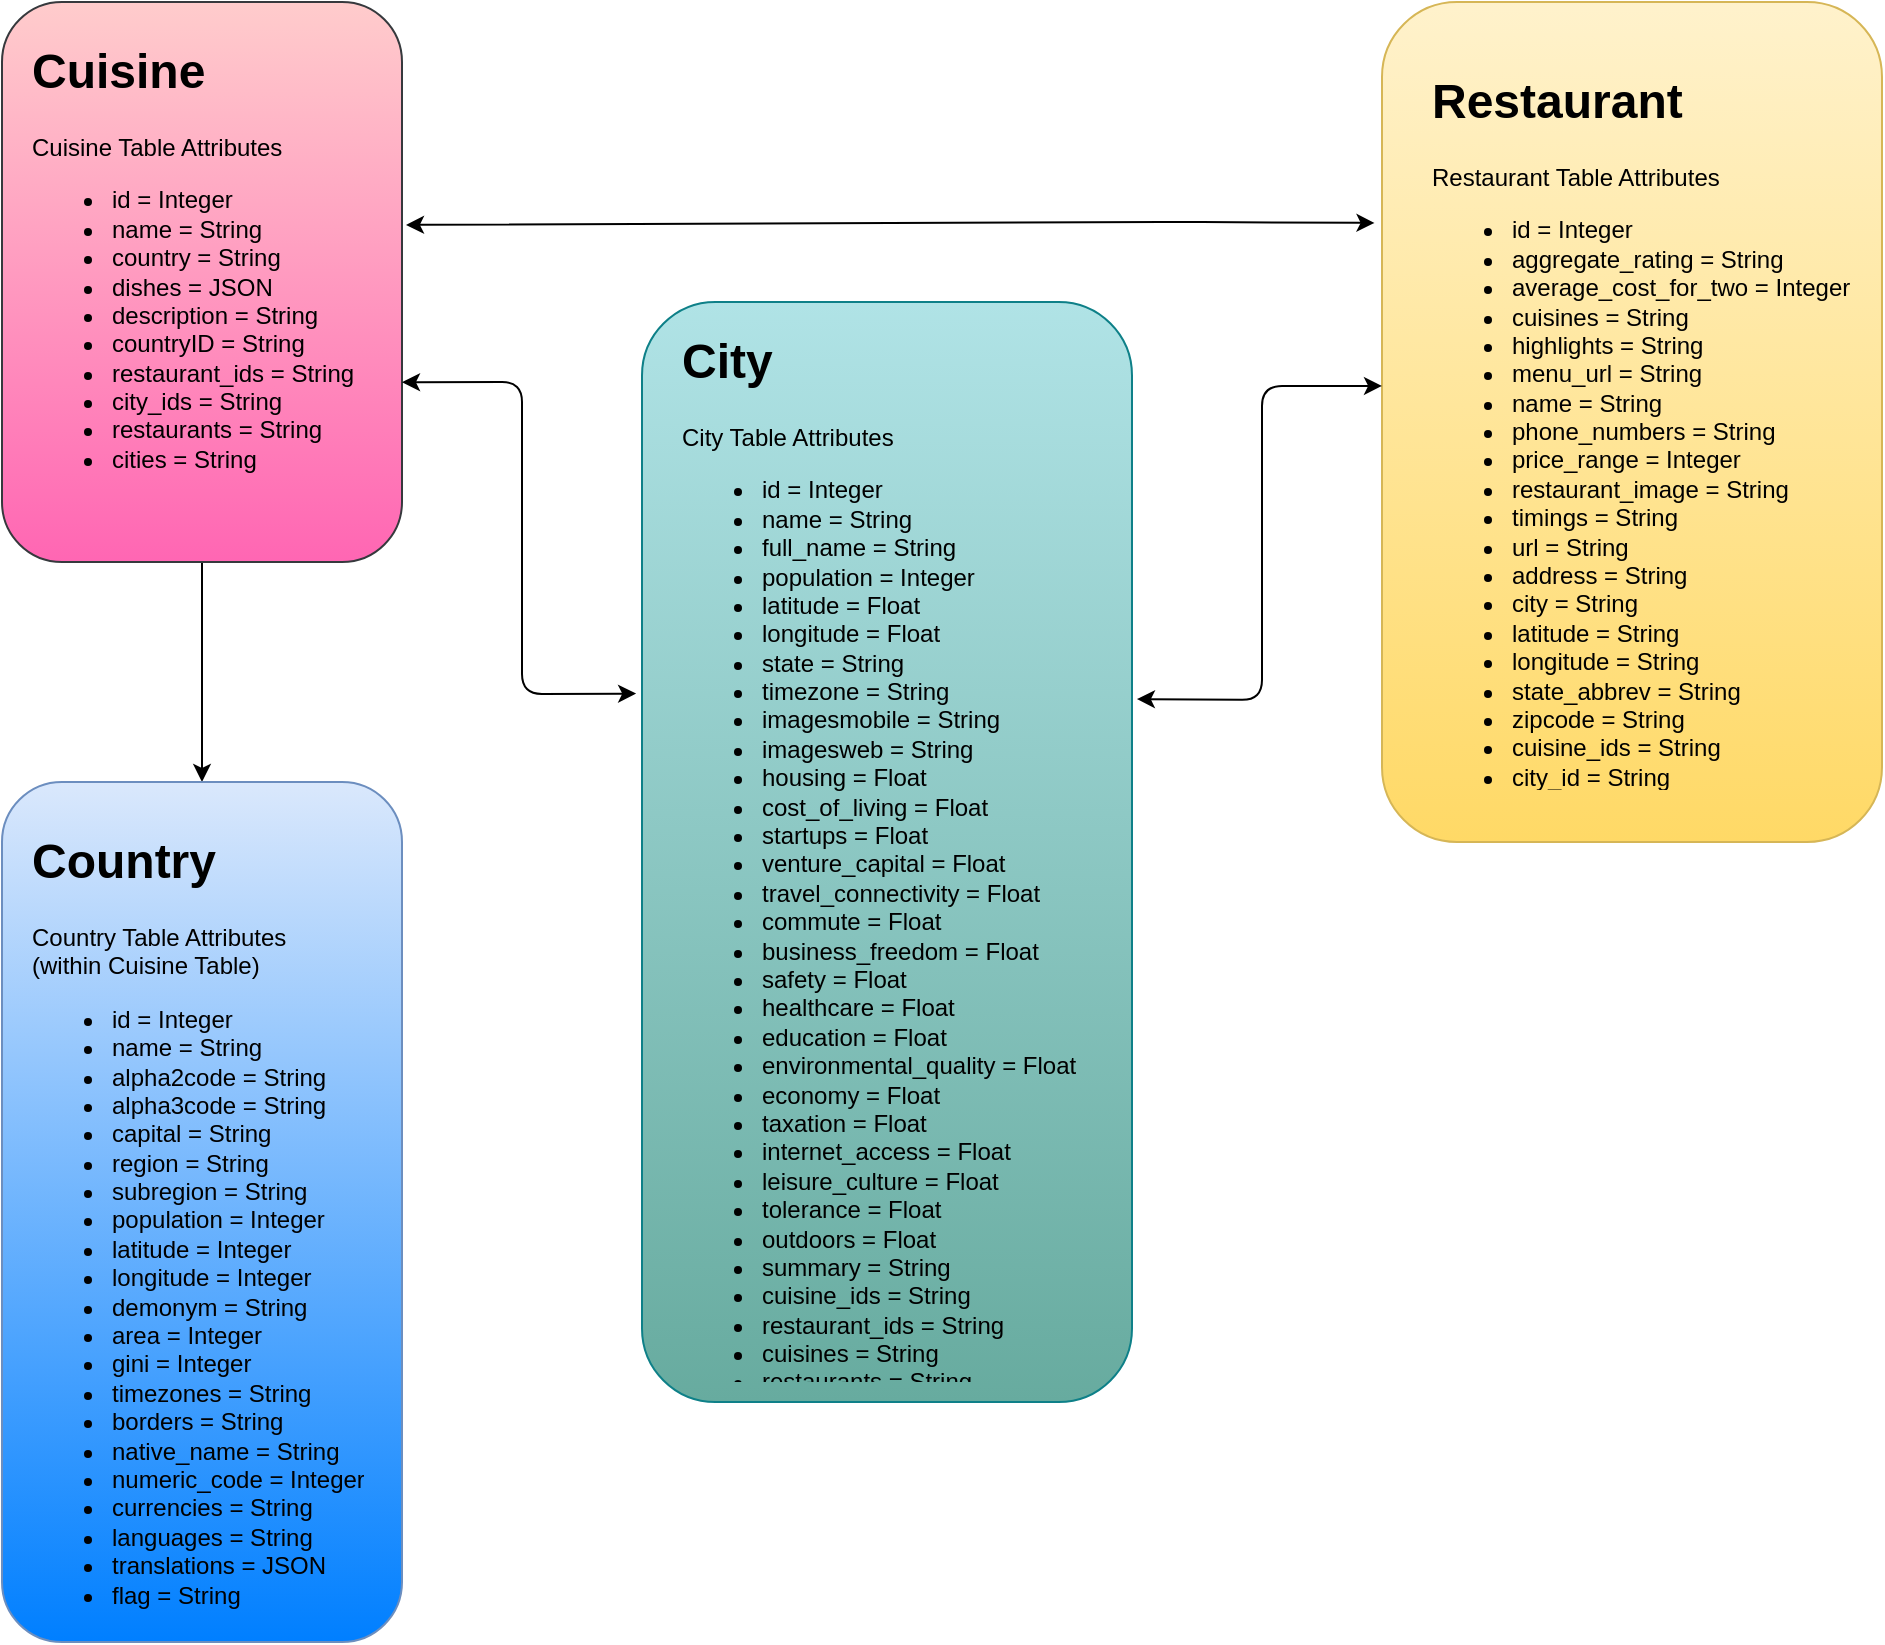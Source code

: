 <mxfile version="14.5.1" type="gitlab">
  <diagram id="JgNja9hiJComwc5C3hM6" name="Page-1">
    <mxGraphModel dx="2597" dy="1751" grid="1" gridSize="10" guides="1" tooltips="1" connect="1" arrows="1" fold="1" page="1" pageScale="1" pageWidth="850" pageHeight="1100" math="0" shadow="0">
      <root>
        <mxCell id="0" />
        <mxCell id="1" parent="0" />
        <mxCell id="UpJNLPIh-vOPXC1zRX3_-14" style="edgeStyle=orthogonalEdgeStyle;rounded=0;orthogonalLoop=1;jettySize=auto;html=1;entryX=0.5;entryY=0;entryDx=0;entryDy=0;" edge="1" parent="1" source="G5MLiU9EDqKhmN2XC5zn-6" target="G5MLiU9EDqKhmN2XC5zn-9">
          <mxGeometry relative="1" as="geometry" />
        </mxCell>
        <mxCell id="G5MLiU9EDqKhmN2XC5zn-6" value="" style="rounded=1;whiteSpace=wrap;html=1;fillColor=#ffcccc;strokeColor=#36393d;gradientColor=#FF66B3;" parent="1" vertex="1">
          <mxGeometry x="60" y="50" width="200" height="280" as="geometry" />
        </mxCell>
        <mxCell id="G5MLiU9EDqKhmN2XC5zn-7" value="" style="rounded=1;whiteSpace=wrap;html=1;fillColor=#b0e3e6;strokeColor=#0e8088;gradientColor=#67AB9F;" parent="1" vertex="1">
          <mxGeometry x="380" y="200" width="245" height="550" as="geometry" />
        </mxCell>
        <mxCell id="G5MLiU9EDqKhmN2XC5zn-8" value="" style="rounded=1;whiteSpace=wrap;html=1;fillColor=#fff2cc;strokeColor=#d6b656;gradientColor=#ffd966;" parent="1" vertex="1">
          <mxGeometry x="750" y="50" width="250" height="420" as="geometry" />
        </mxCell>
        <mxCell id="G5MLiU9EDqKhmN2XC5zn-9" value="" style="rounded=1;whiteSpace=wrap;html=1;fillColor=#dae8fc;strokeColor=#6c8ebf;gradientColor=#007FFF;" parent="1" vertex="1">
          <mxGeometry x="60" y="440" width="200" height="430" as="geometry" />
        </mxCell>
        <mxCell id="G5MLiU9EDqKhmN2XC5zn-10" value="&lt;h1&gt;Cuisine&lt;/h1&gt;&lt;p&gt;Cuisine Table Attributes&lt;/p&gt;&lt;ul&gt;&lt;li&gt;id = Integer&lt;/li&gt;&lt;li&gt;name = String&lt;/li&gt;&lt;li&gt;country = String&lt;/li&gt;&lt;li&gt;dishes = JSON&lt;/li&gt;&lt;li&gt;description = String&lt;/li&gt;&lt;li&gt;countryID = String&lt;/li&gt;&lt;li&gt;restaurant_ids = String&lt;/li&gt;&lt;li&gt;city_ids = String&lt;/li&gt;&lt;li&gt;restaurants = String&lt;/li&gt;&lt;li&gt;cities = String&lt;/li&gt;&lt;/ul&gt;&lt;p&gt;&lt;/p&gt;" style="text;html=1;strokeColor=none;fillColor=none;spacing=5;spacingTop=-20;whiteSpace=wrap;overflow=hidden;rounded=0;" parent="1" vertex="1">
          <mxGeometry x="70" y="65" width="180" height="250" as="geometry" />
        </mxCell>
        <mxCell id="G5MLiU9EDqKhmN2XC5zn-11" value="&lt;h1&gt;City&lt;/h1&gt;&lt;div&gt;City Table Attributes&lt;/div&gt;&lt;div&gt;&lt;ul&gt;&lt;li&gt;id = Integer&lt;/li&gt;&lt;li&gt;name = String&lt;/li&gt;&lt;li&gt;full_name = String&lt;/li&gt;&lt;li&gt;population = Integer&lt;/li&gt;&lt;li&gt;latitude = Float&lt;/li&gt;&lt;li&gt;longitude = Float&lt;/li&gt;&lt;li&gt;state = String&lt;/li&gt;&lt;li&gt;timezone = String&lt;/li&gt;&lt;li&gt;imagesmobile = String&lt;/li&gt;&lt;li&gt;imagesweb = String&lt;/li&gt;&lt;li&gt;housing = Float&lt;/li&gt;&lt;li&gt;cost_of_living = Float&lt;/li&gt;&lt;li&gt;startups = Float&lt;/li&gt;&lt;li&gt;venture_capital = Float&lt;/li&gt;&lt;li&gt;travel_connectivity = Float&lt;/li&gt;&lt;li&gt;commute = Float&lt;/li&gt;&lt;li&gt;business_freedom = Float&lt;/li&gt;&lt;li&gt;safety = Float&lt;/li&gt;&lt;li&gt;healthcare = Float&lt;/li&gt;&lt;li&gt;education = Float&lt;/li&gt;&lt;li&gt;environmental_quality = Float&lt;/li&gt;&lt;li&gt;economy = Float&lt;/li&gt;&lt;li&gt;taxation = Float&lt;/li&gt;&lt;li&gt;internet_access = Float&lt;/li&gt;&lt;li&gt;leisure_culture = Float&lt;/li&gt;&lt;li&gt;tolerance = Float&lt;/li&gt;&lt;li&gt;outdoors = Float&lt;/li&gt;&lt;li&gt;summary = String&lt;/li&gt;&lt;li&gt;cuisine_ids = String&lt;/li&gt;&lt;li&gt;restaurant_ids = String&lt;/li&gt;&lt;li&gt;cuisines = String&lt;/li&gt;&lt;li&gt;restaurants = String&lt;/li&gt;&lt;/ul&gt;&lt;/div&gt;" style="text;html=1;strokeColor=none;fillColor=none;spacing=5;spacingTop=-20;whiteSpace=wrap;overflow=hidden;rounded=0;" parent="1" vertex="1">
          <mxGeometry x="395" y="210" width="225" height="530" as="geometry" />
        </mxCell>
        <mxCell id="G5MLiU9EDqKhmN2XC5zn-12" value="&lt;h1&gt;Restaurant&lt;/h1&gt;&lt;div&gt;Restaurant Table Attributes&lt;/div&gt;&lt;div&gt;&lt;ul&gt;&lt;li&gt;id = Integer&lt;/li&gt;&lt;li&gt;aggregate_rating = String&lt;/li&gt;&lt;li&gt;average_cost_for_two = Integer&lt;/li&gt;&lt;li&gt;cuisines = String&lt;/li&gt;&lt;li&gt;highlights = String&lt;/li&gt;&lt;li&gt;menu_url = String&lt;/li&gt;&lt;li&gt;name = String&lt;/li&gt;&lt;li&gt;phone_numbers = String&lt;/li&gt;&lt;li&gt;price_range = Integer&lt;/li&gt;&lt;li&gt;restaurant_image = String&lt;/li&gt;&lt;li&gt;timings = String&lt;/li&gt;&lt;li&gt;url = String&lt;/li&gt;&lt;li&gt;address = String&lt;/li&gt;&lt;li&gt;city = String&lt;/li&gt;&lt;li&gt;latitude = String&lt;/li&gt;&lt;li&gt;longitude = String&lt;/li&gt;&lt;li&gt;state_abbrev = String&lt;/li&gt;&lt;li&gt;zipcode = String&lt;/li&gt;&lt;li&gt;cuisine_ids = String&lt;/li&gt;&lt;li&gt;city_id = String&lt;/li&gt;&lt;/ul&gt;&lt;/div&gt;" style="text;html=1;strokeColor=none;fillColor=none;spacing=5;spacingTop=-20;whiteSpace=wrap;overflow=hidden;rounded=0;" parent="1" vertex="1">
          <mxGeometry x="770" y="80" width="220" height="364" as="geometry" />
        </mxCell>
        <mxCell id="G5MLiU9EDqKhmN2XC5zn-13" value="&lt;h1&gt;Country&lt;/h1&gt;&lt;div&gt;Country Table Attributes&lt;/div&gt;&lt;div&gt;(within Cuisine Table)&lt;/div&gt;&lt;div&gt;&lt;ul&gt;&lt;li&gt;id = Integer&lt;/li&gt;&lt;li&gt;name = String&lt;/li&gt;&lt;li&gt;alpha2code =&amp;nbsp;String&lt;/li&gt;&lt;li&gt;alpha3code =&amp;nbsp;String&lt;/li&gt;&lt;li&gt;capital = String&lt;/li&gt;&lt;li&gt;region = String&lt;/li&gt;&lt;li&gt;subregion = String&lt;/li&gt;&lt;li&gt;population = Integer&lt;/li&gt;&lt;li&gt;latitude = Integer&lt;/li&gt;&lt;li&gt;longitude = Integer&lt;/li&gt;&lt;li&gt;demonym = String&lt;/li&gt;&lt;li&gt;area = Integer&lt;/li&gt;&lt;li&gt;gini = Integer&lt;/li&gt;&lt;li&gt;timezones = String&lt;/li&gt;&lt;li&gt;borders = String&lt;/li&gt;&lt;li&gt;native_name =&amp;nbsp;String&lt;/li&gt;&lt;li&gt;numeric_code = Integer&lt;/li&gt;&lt;li&gt;currencies = String&lt;/li&gt;&lt;li&gt;languages = String&lt;/li&gt;&lt;li&gt;translations = JSON&lt;/li&gt;&lt;li&gt;flag = String&lt;/li&gt;&lt;/ul&gt;&lt;/div&gt;" style="text;html=1;strokeColor=none;fillColor=none;spacing=5;spacingTop=-20;whiteSpace=wrap;overflow=hidden;rounded=0;" parent="1" vertex="1">
          <mxGeometry x="70" y="460" width="180" height="410" as="geometry" />
        </mxCell>
        <mxCell id="UpJNLPIh-vOPXC1zRX3_-19" value="" style="endArrow=classic;startArrow=classic;html=1;exitX=1;exitY=0.679;exitDx=0;exitDy=0;exitPerimeter=0;entryX=-0.012;entryY=0.356;entryDx=0;entryDy=0;entryPerimeter=0;" edge="1" parent="1" source="G5MLiU9EDqKhmN2XC5zn-6" target="G5MLiU9EDqKhmN2XC5zn-7">
          <mxGeometry width="50" height="50" relative="1" as="geometry">
            <mxPoint x="290" y="290" as="sourcePoint" />
            <mxPoint x="320" y="360" as="targetPoint" />
            <Array as="points">
              <mxPoint x="320" y="240" />
              <mxPoint x="320" y="396" />
            </Array>
          </mxGeometry>
        </mxCell>
        <mxCell id="UpJNLPIh-vOPXC1zRX3_-21" value="" style="endArrow=classic;startArrow=classic;html=1;exitX=1.01;exitY=0.361;exitDx=0;exitDy=0;exitPerimeter=0;entryX=0;entryY=0.457;entryDx=0;entryDy=0;entryPerimeter=0;" edge="1" parent="1" source="G5MLiU9EDqKhmN2XC5zn-7" target="G5MLiU9EDqKhmN2XC5zn-8">
          <mxGeometry width="50" height="50" relative="1" as="geometry">
            <mxPoint x="640" y="420" as="sourcePoint" />
            <mxPoint x="690" y="370" as="targetPoint" />
            <Array as="points">
              <mxPoint x="690" y="399" />
              <mxPoint x="690" y="242" />
            </Array>
          </mxGeometry>
        </mxCell>
        <mxCell id="UpJNLPIh-vOPXC1zRX3_-22" value="" style="endArrow=classic;startArrow=classic;html=1;exitX=1.01;exitY=0.398;exitDx=0;exitDy=0;exitPerimeter=0;entryX=-0.015;entryY=0.263;entryDx=0;entryDy=0;entryPerimeter=0;" edge="1" parent="1" source="G5MLiU9EDqKhmN2XC5zn-6" target="G5MLiU9EDqKhmN2XC5zn-8">
          <mxGeometry width="50" height="50" relative="1" as="geometry">
            <mxPoint x="310" y="180" as="sourcePoint" />
            <mxPoint x="360" y="130" as="targetPoint" />
            <Array as="points">
              <mxPoint x="650" y="160" />
            </Array>
          </mxGeometry>
        </mxCell>
      </root>
    </mxGraphModel>
  </diagram>
</mxfile>

